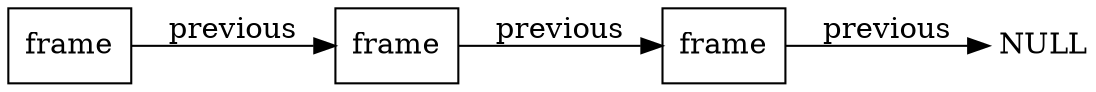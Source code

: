 digraph frame_object {
    
    graph [ dpi = 300 ]; 

    rankdir = "LR"

    NULL [ label = " NULL"; shape="plain"]


    f0 [label="frame"; shape="rectangle"];
    f1 [label="frame"; shape="rectangle"];
    f2 [label="frame"; shape="rectangle"];

    f0 -> f1 [label = "previous"]
    f1 -> f2 [label = "previous"]
    f2 -> NULL [label = "previous"]


}

